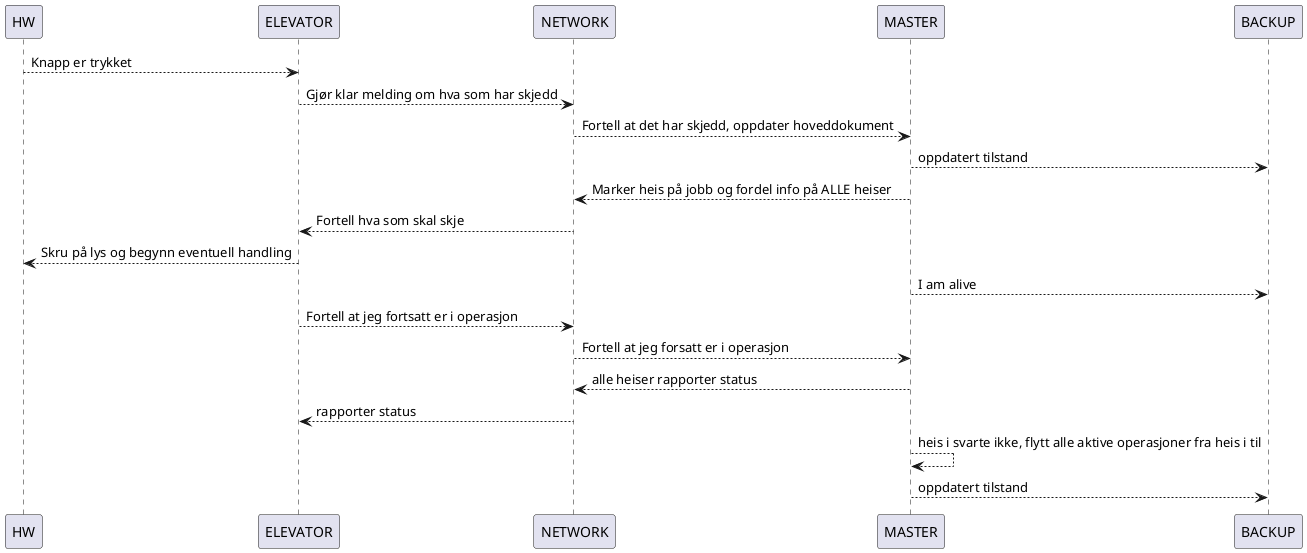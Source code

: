 @startuml

HW --> ELEVATOR : Knapp er trykket
ELEVATOR --> NETWORK : Gjør klar melding om hva som har skjedd
NETWORK --> MASTER : Fortell at det har skjedd, oppdater hoveddokument
MASTER --> BACKUP : oppdatert tilstand
MASTER --> NETWORK : Marker heis på jobb og fordel info på ALLE heiser
NETWORK --> ELEVATOR : Fortell hva som skal skje
ELEVATOR --> HW : Skru på lys og begynn eventuell handling
MASTER -->BACKUP : I am alive
ELEVATOR --> NETWORK : Fortell at jeg fortsatt er i operasjon
NETWORK --> MASTER : Fortell at jeg forsatt er i operasjon
MASTER --> NETWORK : alle heiser rapporter status
NETWORK --> ELEVATOR : rapporter status
MASTER --> MASTER : heis i svarte ikke, flytt alle aktive operasjoner fra heis i til
MASTER --> BACKUP : oppdatert tilstand

@enduml
